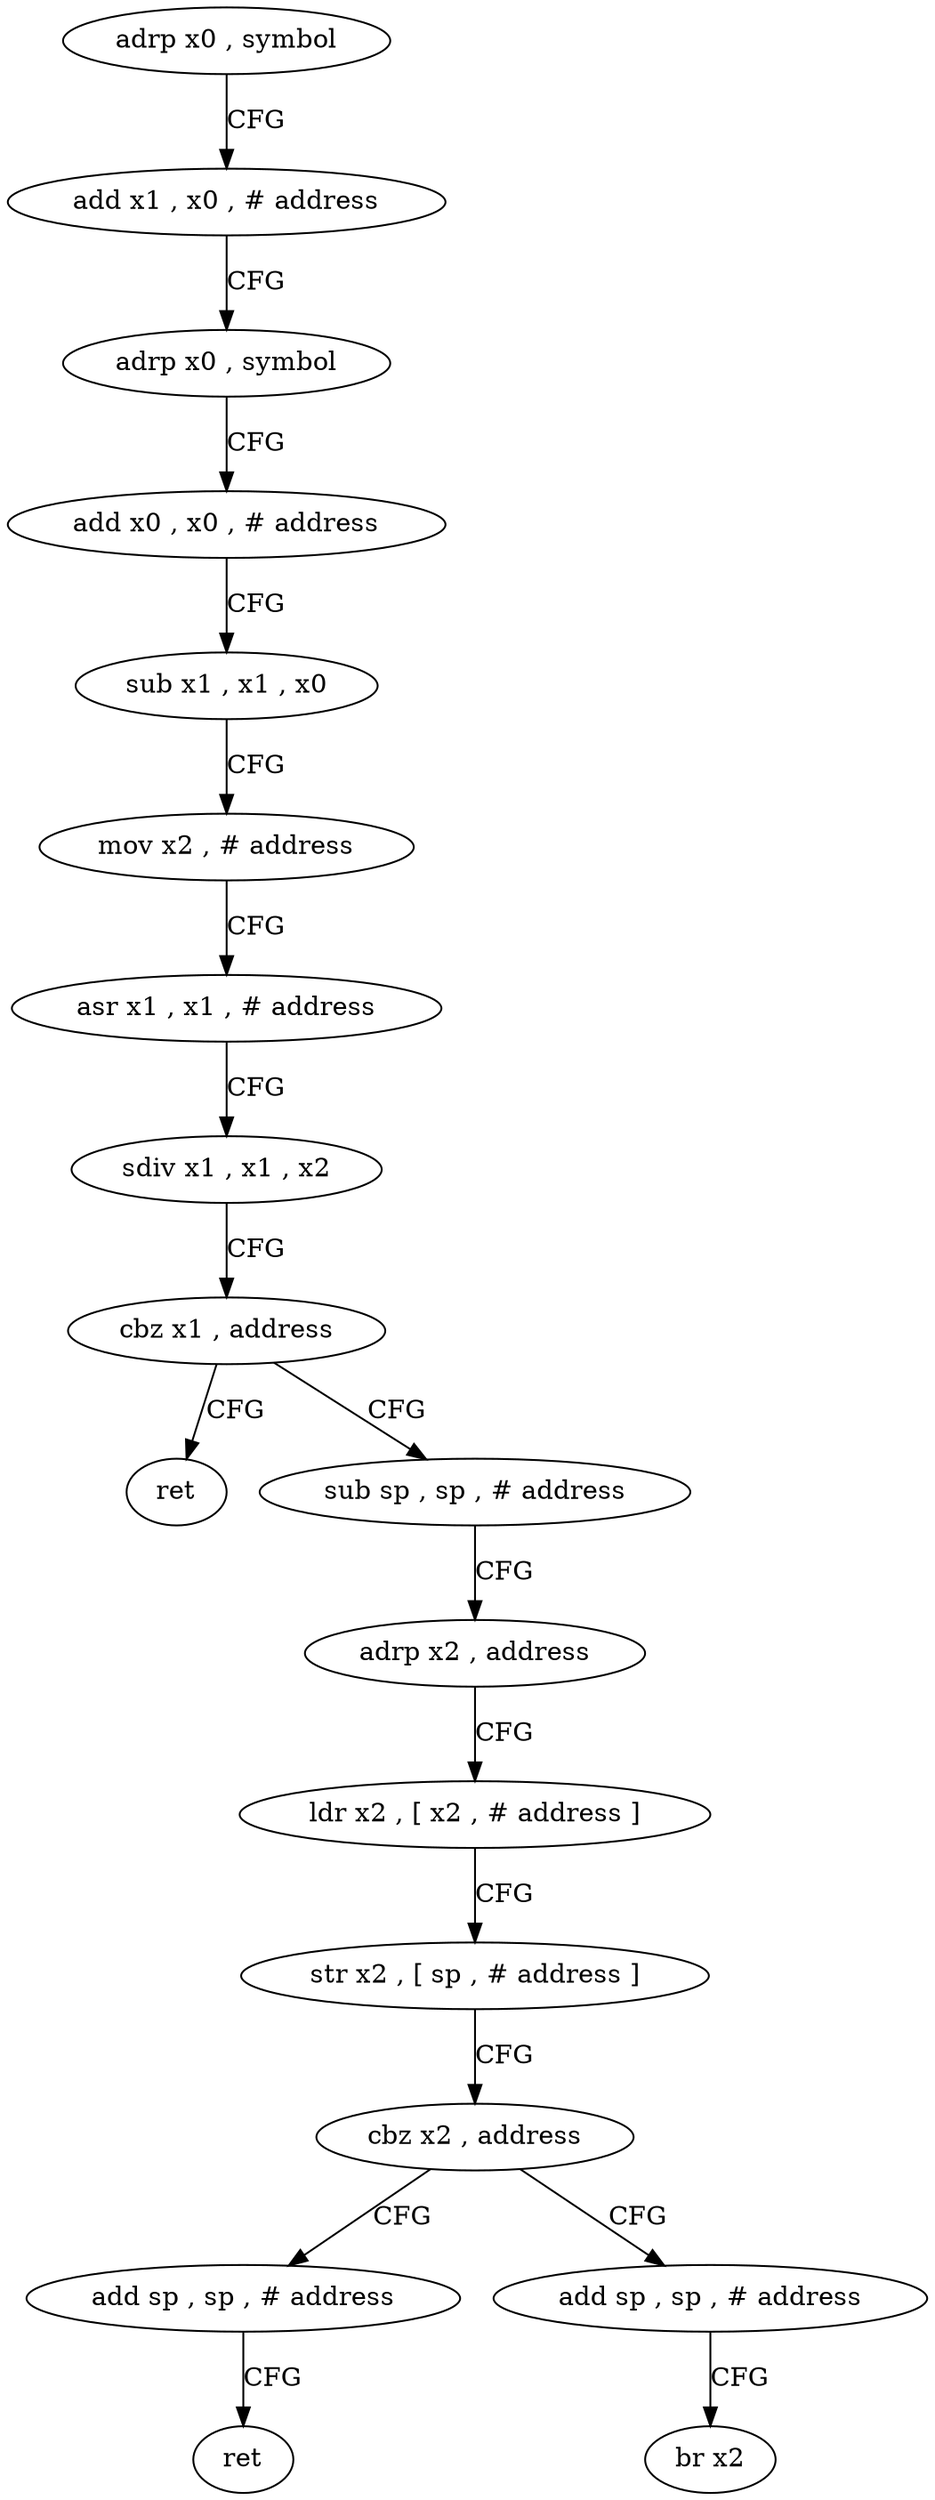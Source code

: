 digraph "func" {
"4199532" [label = "adrp x0 , symbol" ]
"4199536" [label = "add x1 , x0 , # address" ]
"4199540" [label = "adrp x0 , symbol" ]
"4199544" [label = "add x0 , x0 , # address" ]
"4199548" [label = "sub x1 , x1 , x0" ]
"4199552" [label = "mov x2 , # address" ]
"4199556" [label = "asr x1 , x1 , # address" ]
"4199560" [label = "sdiv x1 , x1 , x2" ]
"4199564" [label = "cbz x1 , address" ]
"4199604" [label = "ret" ]
"4199568" [label = "sub sp , sp , # address" ]
"4199572" [label = "adrp x2 , address" ]
"4199576" [label = "ldr x2 , [ x2 , # address ]" ]
"4199580" [label = "str x2 , [ sp , # address ]" ]
"4199584" [label = "cbz x2 , address" ]
"4199596" [label = "add sp , sp , # address" ]
"4199588" [label = "add sp , sp , # address" ]
"4199600" [label = "ret" ]
"4199592" [label = "br x2" ]
"4199532" -> "4199536" [ label = "CFG" ]
"4199536" -> "4199540" [ label = "CFG" ]
"4199540" -> "4199544" [ label = "CFG" ]
"4199544" -> "4199548" [ label = "CFG" ]
"4199548" -> "4199552" [ label = "CFG" ]
"4199552" -> "4199556" [ label = "CFG" ]
"4199556" -> "4199560" [ label = "CFG" ]
"4199560" -> "4199564" [ label = "CFG" ]
"4199564" -> "4199604" [ label = "CFG" ]
"4199564" -> "4199568" [ label = "CFG" ]
"4199568" -> "4199572" [ label = "CFG" ]
"4199572" -> "4199576" [ label = "CFG" ]
"4199576" -> "4199580" [ label = "CFG" ]
"4199580" -> "4199584" [ label = "CFG" ]
"4199584" -> "4199596" [ label = "CFG" ]
"4199584" -> "4199588" [ label = "CFG" ]
"4199596" -> "4199600" [ label = "CFG" ]
"4199588" -> "4199592" [ label = "CFG" ]
}
